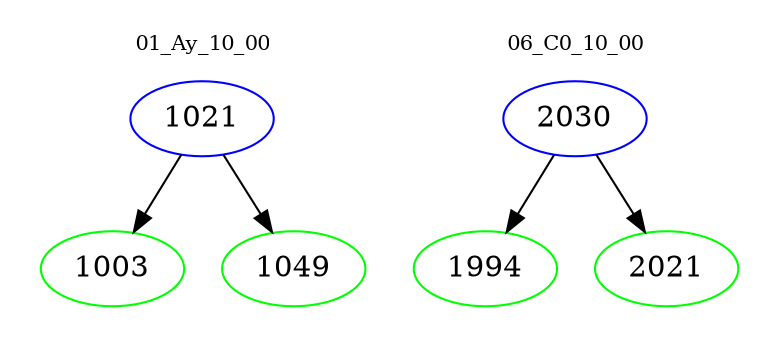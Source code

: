 digraph{
subgraph cluster_0 {
color = white
label = "01_Ay_10_00";
fontsize=10;
T0_1021 [label="1021", color="blue"]
T0_1021 -> T0_1003 [color="black"]
T0_1003 [label="1003", color="green"]
T0_1021 -> T0_1049 [color="black"]
T0_1049 [label="1049", color="green"]
}
subgraph cluster_1 {
color = white
label = "06_C0_10_00";
fontsize=10;
T1_2030 [label="2030", color="blue"]
T1_2030 -> T1_1994 [color="black"]
T1_1994 [label="1994", color="green"]
T1_2030 -> T1_2021 [color="black"]
T1_2021 [label="2021", color="green"]
}
}
